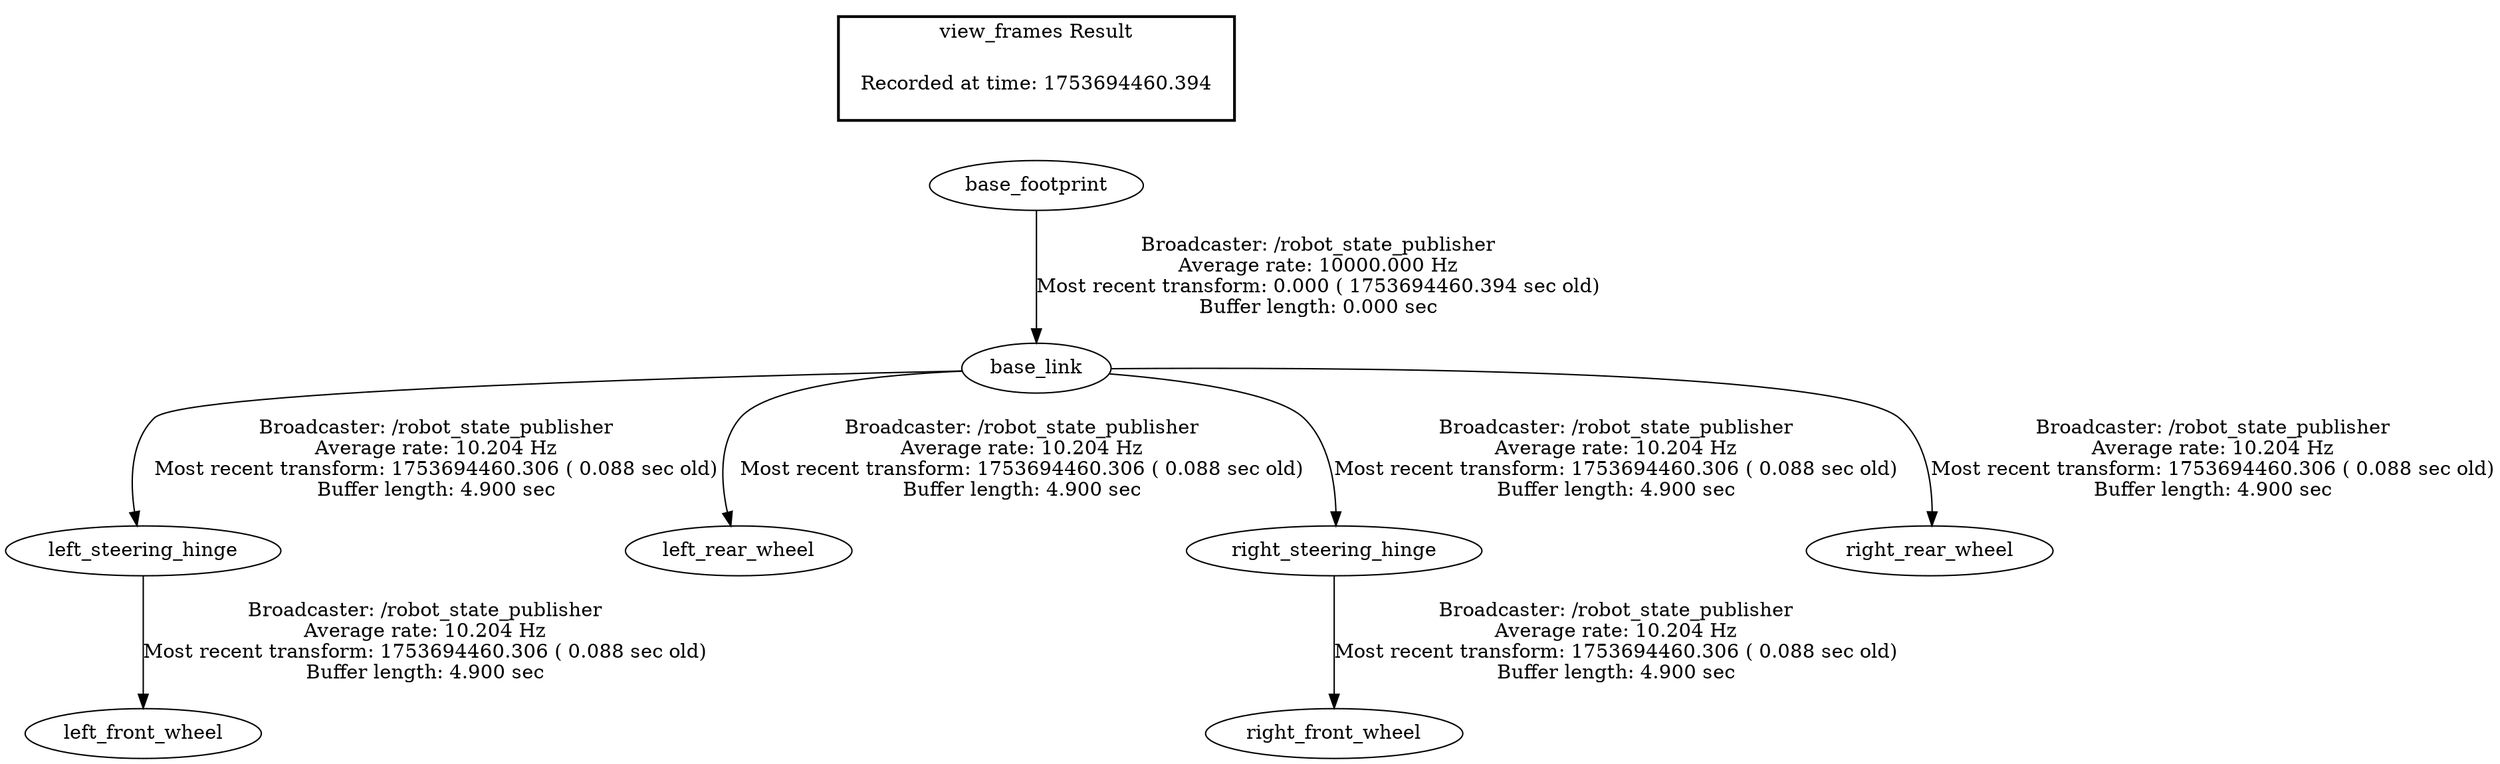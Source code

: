 digraph G {
"base_footprint" -> "base_link"[label="Broadcaster: /robot_state_publisher\nAverage rate: 10000.000 Hz\nMost recent transform: 0.000 ( 1753694460.394 sec old)\nBuffer length: 0.000 sec\n"];
"left_steering_hinge" -> "left_front_wheel"[label="Broadcaster: /robot_state_publisher\nAverage rate: 10.204 Hz\nMost recent transform: 1753694460.306 ( 0.088 sec old)\nBuffer length: 4.900 sec\n"];
"base_link" -> "left_steering_hinge"[label="Broadcaster: /robot_state_publisher\nAverage rate: 10.204 Hz\nMost recent transform: 1753694460.306 ( 0.088 sec old)\nBuffer length: 4.900 sec\n"];
"base_link" -> "left_rear_wheel"[label="Broadcaster: /robot_state_publisher\nAverage rate: 10.204 Hz\nMost recent transform: 1753694460.306 ( 0.088 sec old)\nBuffer length: 4.900 sec\n"];
"right_steering_hinge" -> "right_front_wheel"[label="Broadcaster: /robot_state_publisher\nAverage rate: 10.204 Hz\nMost recent transform: 1753694460.306 ( 0.088 sec old)\nBuffer length: 4.900 sec\n"];
"base_link" -> "right_steering_hinge"[label="Broadcaster: /robot_state_publisher\nAverage rate: 10.204 Hz\nMost recent transform: 1753694460.306 ( 0.088 sec old)\nBuffer length: 4.900 sec\n"];
"base_link" -> "right_rear_wheel"[label="Broadcaster: /robot_state_publisher\nAverage rate: 10.204 Hz\nMost recent transform: 1753694460.306 ( 0.088 sec old)\nBuffer length: 4.900 sec\n"];
edge [style=invis];
 subgraph cluster_legend { style=bold; color=black; label ="view_frames Result";
"Recorded at time: 1753694460.394"[ shape=plaintext ] ;
 }->"base_footprint";
}